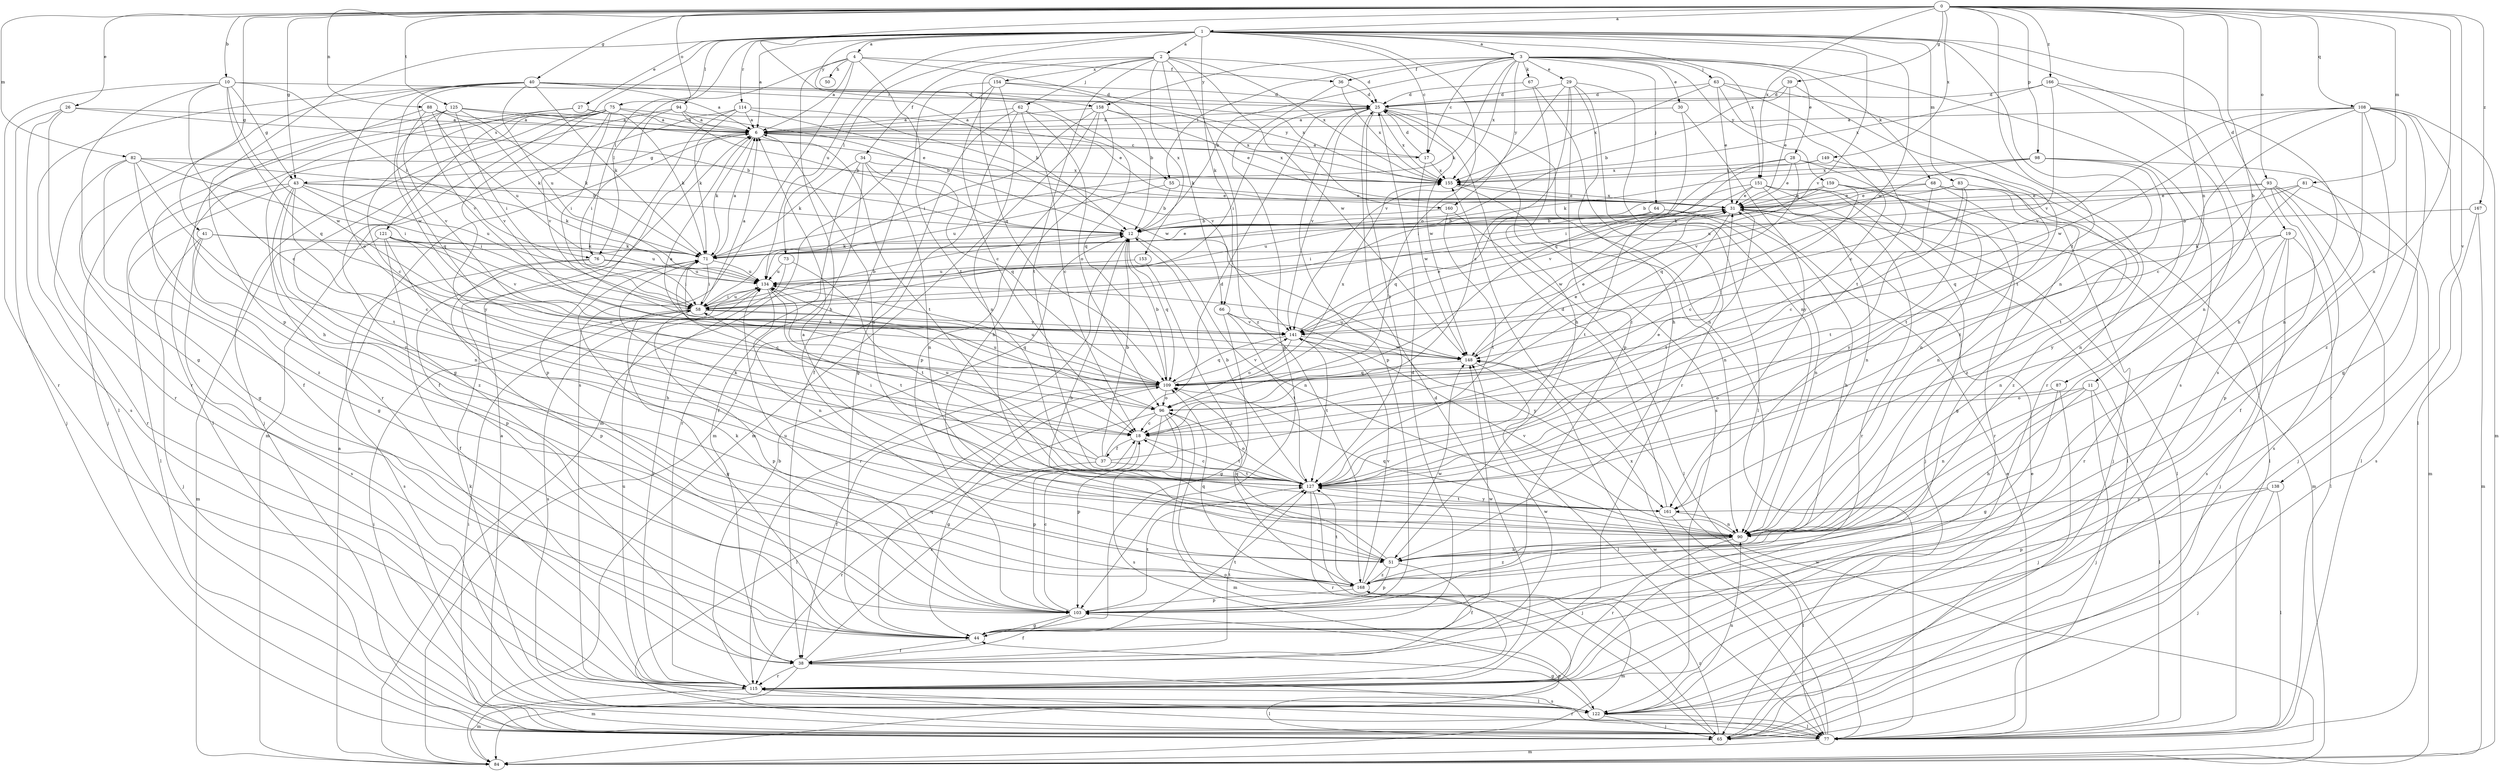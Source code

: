 strict digraph  {
0;
1;
2;
3;
4;
6;
10;
11;
12;
17;
18;
19;
25;
26;
27;
28;
29;
30;
31;
34;
36;
37;
38;
39;
40;
41;
43;
44;
50;
51;
55;
58;
62;
63;
64;
65;
66;
67;
68;
71;
73;
75;
76;
77;
81;
82;
83;
84;
87;
88;
90;
93;
94;
96;
98;
103;
108;
109;
114;
115;
121;
122;
125;
127;
134;
138;
141;
148;
149;
151;
153;
154;
155;
158;
159;
160;
161;
166;
167;
168;
0 -> 1  [label=a];
0 -> 10  [label=b];
0 -> 11  [label=b];
0 -> 26  [label=e];
0 -> 39  [label=g];
0 -> 40  [label=g];
0 -> 41  [label=g];
0 -> 43  [label=g];
0 -> 55  [label=i];
0 -> 81  [label=m];
0 -> 82  [label=m];
0 -> 87  [label=n];
0 -> 88  [label=n];
0 -> 90  [label=n];
0 -> 93  [label=o];
0 -> 94  [label=o];
0 -> 98  [label=p];
0 -> 108  [label=q];
0 -> 125  [label=t];
0 -> 127  [label=t];
0 -> 138  [label=v];
0 -> 149  [label=x];
0 -> 151  [label=x];
0 -> 166  [label=z];
0 -> 167  [label=z];
1 -> 2  [label=a];
1 -> 3  [label=a];
1 -> 4  [label=a];
1 -> 6  [label=a];
1 -> 17  [label=c];
1 -> 19  [label=d];
1 -> 27  [label=e];
1 -> 66  [label=k];
1 -> 73  [label=l];
1 -> 75  [label=l];
1 -> 76  [label=l];
1 -> 83  [label=m];
1 -> 90  [label=n];
1 -> 96  [label=o];
1 -> 103  [label=p];
1 -> 114  [label=r];
1 -> 121  [label=s];
1 -> 122  [label=s];
1 -> 134  [label=u];
1 -> 141  [label=v];
1 -> 148  [label=w];
1 -> 151  [label=x];
1 -> 158  [label=y];
2 -> 25  [label=d];
2 -> 34  [label=f];
2 -> 62  [label=j];
2 -> 66  [label=k];
2 -> 109  [label=q];
2 -> 127  [label=t];
2 -> 148  [label=w];
2 -> 153  [label=x];
2 -> 154  [label=x];
2 -> 155  [label=x];
2 -> 168  [label=z];
3 -> 12  [label=b];
3 -> 17  [label=c];
3 -> 28  [label=e];
3 -> 29  [label=e];
3 -> 30  [label=e];
3 -> 36  [label=f];
3 -> 55  [label=i];
3 -> 63  [label=j];
3 -> 64  [label=j];
3 -> 67  [label=k];
3 -> 68  [label=k];
3 -> 71  [label=k];
3 -> 122  [label=s];
3 -> 155  [label=x];
3 -> 158  [label=y];
3 -> 159  [label=y];
3 -> 160  [label=y];
4 -> 6  [label=a];
4 -> 36  [label=f];
4 -> 50  [label=h];
4 -> 51  [label=h];
4 -> 76  [label=l];
4 -> 122  [label=s];
4 -> 127  [label=t];
4 -> 160  [label=y];
6 -> 17  [label=c];
6 -> 43  [label=g];
6 -> 71  [label=k];
6 -> 103  [label=p];
6 -> 127  [label=t];
6 -> 155  [label=x];
10 -> 18  [label=c];
10 -> 25  [label=d];
10 -> 43  [label=g];
10 -> 44  [label=g];
10 -> 76  [label=l];
10 -> 109  [label=q];
10 -> 115  [label=r];
10 -> 148  [label=w];
11 -> 51  [label=h];
11 -> 65  [label=j];
11 -> 77  [label=l];
11 -> 90  [label=n];
11 -> 96  [label=o];
12 -> 71  [label=k];
12 -> 90  [label=n];
12 -> 109  [label=q];
12 -> 115  [label=r];
17 -> 6  [label=a];
17 -> 25  [label=d];
17 -> 148  [label=w];
17 -> 155  [label=x];
18 -> 37  [label=f];
18 -> 103  [label=p];
18 -> 127  [label=t];
19 -> 65  [label=j];
19 -> 71  [label=k];
19 -> 77  [label=l];
19 -> 90  [label=n];
19 -> 115  [label=r];
19 -> 122  [label=s];
25 -> 6  [label=a];
25 -> 58  [label=i];
25 -> 90  [label=n];
25 -> 103  [label=p];
25 -> 122  [label=s];
25 -> 127  [label=t];
25 -> 141  [label=v];
25 -> 148  [label=w];
25 -> 155  [label=x];
26 -> 6  [label=a];
26 -> 12  [label=b];
26 -> 65  [label=j];
26 -> 115  [label=r];
26 -> 122  [label=s];
27 -> 6  [label=a];
27 -> 18  [label=c];
27 -> 38  [label=f];
27 -> 71  [label=k];
28 -> 31  [label=e];
28 -> 58  [label=i];
28 -> 90  [label=n];
28 -> 109  [label=q];
28 -> 155  [label=x];
28 -> 168  [label=z];
29 -> 18  [label=c];
29 -> 25  [label=d];
29 -> 51  [label=h];
29 -> 77  [label=l];
29 -> 90  [label=n];
29 -> 103  [label=p];
29 -> 141  [label=v];
30 -> 6  [label=a];
30 -> 109  [label=q];
30 -> 161  [label=y];
31 -> 12  [label=b];
31 -> 18  [label=c];
31 -> 58  [label=i];
31 -> 77  [label=l];
31 -> 84  [label=m];
31 -> 127  [label=t];
31 -> 148  [label=w];
31 -> 155  [label=x];
34 -> 38  [label=f];
34 -> 71  [label=k];
34 -> 90  [label=n];
34 -> 109  [label=q];
34 -> 115  [label=r];
34 -> 155  [label=x];
36 -> 25  [label=d];
36 -> 103  [label=p];
36 -> 155  [label=x];
37 -> 12  [label=b];
37 -> 25  [label=d];
37 -> 31  [label=e];
37 -> 58  [label=i];
37 -> 115  [label=r];
37 -> 127  [label=t];
37 -> 134  [label=u];
38 -> 18  [label=c];
38 -> 77  [label=l];
38 -> 84  [label=m];
38 -> 115  [label=r];
38 -> 127  [label=t];
38 -> 148  [label=w];
39 -> 12  [label=b];
39 -> 25  [label=d];
39 -> 31  [label=e];
39 -> 127  [label=t];
40 -> 6  [label=a];
40 -> 12  [label=b];
40 -> 25  [label=d];
40 -> 71  [label=k];
40 -> 77  [label=l];
40 -> 96  [label=o];
40 -> 115  [label=r];
40 -> 134  [label=u];
40 -> 141  [label=v];
40 -> 148  [label=w];
40 -> 155  [label=x];
41 -> 65  [label=j];
41 -> 71  [label=k];
41 -> 103  [label=p];
41 -> 122  [label=s];
41 -> 134  [label=u];
43 -> 18  [label=c];
43 -> 31  [label=e];
43 -> 44  [label=g];
43 -> 58  [label=i];
43 -> 71  [label=k];
43 -> 77  [label=l];
43 -> 90  [label=n];
43 -> 134  [label=u];
43 -> 168  [label=z];
44 -> 25  [label=d];
44 -> 38  [label=f];
44 -> 109  [label=q];
44 -> 127  [label=t];
44 -> 148  [label=w];
51 -> 12  [label=b];
51 -> 38  [label=f];
51 -> 103  [label=p];
51 -> 109  [label=q];
51 -> 168  [label=z];
55 -> 12  [label=b];
55 -> 31  [label=e];
55 -> 134  [label=u];
58 -> 6  [label=a];
58 -> 12  [label=b];
58 -> 44  [label=g];
58 -> 103  [label=p];
58 -> 109  [label=q];
58 -> 134  [label=u];
58 -> 141  [label=v];
62 -> 6  [label=a];
62 -> 18  [label=c];
62 -> 44  [label=g];
62 -> 84  [label=m];
62 -> 96  [label=o];
62 -> 109  [label=q];
63 -> 18  [label=c];
63 -> 25  [label=d];
63 -> 31  [label=e];
63 -> 115  [label=r];
63 -> 127  [label=t];
63 -> 155  [label=x];
64 -> 12  [label=b];
64 -> 51  [label=h];
64 -> 90  [label=n];
64 -> 134  [label=u];
65 -> 31  [label=e];
65 -> 58  [label=i];
65 -> 96  [label=o];
65 -> 103  [label=p];
65 -> 168  [label=z];
66 -> 44  [label=g];
66 -> 127  [label=t];
66 -> 141  [label=v];
66 -> 161  [label=y];
67 -> 25  [label=d];
67 -> 51  [label=h];
67 -> 115  [label=r];
68 -> 12  [label=b];
68 -> 31  [label=e];
68 -> 44  [label=g];
68 -> 77  [label=l];
68 -> 90  [label=n];
68 -> 127  [label=t];
71 -> 6  [label=a];
71 -> 18  [label=c];
71 -> 31  [label=e];
71 -> 58  [label=i];
71 -> 134  [label=u];
73 -> 115  [label=r];
73 -> 127  [label=t];
73 -> 134  [label=u];
75 -> 6  [label=a];
75 -> 12  [label=b];
75 -> 44  [label=g];
75 -> 58  [label=i];
75 -> 65  [label=j];
75 -> 77  [label=l];
75 -> 115  [label=r];
75 -> 141  [label=v];
75 -> 161  [label=y];
76 -> 58  [label=i];
76 -> 103  [label=p];
76 -> 122  [label=s];
76 -> 134  [label=u];
77 -> 6  [label=a];
77 -> 31  [label=e];
77 -> 58  [label=i];
77 -> 84  [label=m];
77 -> 115  [label=r];
77 -> 148  [label=w];
77 -> 155  [label=x];
81 -> 31  [label=e];
81 -> 84  [label=m];
81 -> 109  [label=q];
81 -> 161  [label=y];
82 -> 12  [label=b];
82 -> 44  [label=g];
82 -> 58  [label=i];
82 -> 115  [label=r];
82 -> 127  [label=t];
82 -> 155  [label=x];
82 -> 168  [label=z];
83 -> 18  [label=c];
83 -> 31  [label=e];
83 -> 71  [label=k];
83 -> 161  [label=y];
83 -> 168  [label=z];
84 -> 6  [label=a];
84 -> 148  [label=w];
87 -> 44  [label=g];
87 -> 65  [label=j];
87 -> 96  [label=o];
88 -> 6  [label=a];
88 -> 51  [label=h];
88 -> 71  [label=k];
88 -> 134  [label=u];
88 -> 141  [label=v];
90 -> 6  [label=a];
90 -> 51  [label=h];
90 -> 109  [label=q];
90 -> 115  [label=r];
90 -> 141  [label=v];
90 -> 168  [label=z];
93 -> 31  [label=e];
93 -> 65  [label=j];
93 -> 77  [label=l];
93 -> 103  [label=p];
93 -> 122  [label=s];
93 -> 127  [label=t];
93 -> 134  [label=u];
94 -> 6  [label=a];
94 -> 12  [label=b];
94 -> 31  [label=e];
94 -> 58  [label=i];
94 -> 168  [label=z];
96 -> 18  [label=c];
96 -> 44  [label=g];
96 -> 84  [label=m];
96 -> 103  [label=p];
96 -> 122  [label=s];
96 -> 134  [label=u];
98 -> 38  [label=f];
98 -> 71  [label=k];
98 -> 90  [label=n];
98 -> 127  [label=t];
98 -> 141  [label=v];
98 -> 155  [label=x];
103 -> 18  [label=c];
103 -> 38  [label=f];
103 -> 44  [label=g];
103 -> 71  [label=k];
103 -> 127  [label=t];
108 -> 6  [label=a];
108 -> 18  [label=c];
108 -> 44  [label=g];
108 -> 77  [label=l];
108 -> 84  [label=m];
108 -> 90  [label=n];
108 -> 115  [label=r];
108 -> 141  [label=v];
108 -> 148  [label=w];
108 -> 168  [label=z];
109 -> 6  [label=a];
109 -> 12  [label=b];
109 -> 31  [label=e];
109 -> 38  [label=f];
109 -> 71  [label=k];
109 -> 77  [label=l];
109 -> 96  [label=o];
109 -> 134  [label=u];
109 -> 141  [label=v];
109 -> 155  [label=x];
114 -> 6  [label=a];
114 -> 38  [label=f];
114 -> 71  [label=k];
114 -> 84  [label=m];
114 -> 141  [label=v];
114 -> 148  [label=w];
115 -> 12  [label=b];
115 -> 25  [label=d];
115 -> 77  [label=l];
115 -> 84  [label=m];
115 -> 122  [label=s];
115 -> 134  [label=u];
121 -> 38  [label=f];
121 -> 51  [label=h];
121 -> 71  [label=k];
121 -> 84  [label=m];
121 -> 96  [label=o];
121 -> 141  [label=v];
122 -> 44  [label=g];
122 -> 65  [label=j];
122 -> 71  [label=k];
122 -> 77  [label=l];
122 -> 90  [label=n];
125 -> 6  [label=a];
125 -> 31  [label=e];
125 -> 58  [label=i];
125 -> 65  [label=j];
125 -> 71  [label=k];
125 -> 109  [label=q];
125 -> 141  [label=v];
127 -> 12  [label=b];
127 -> 18  [label=c];
127 -> 65  [label=j];
127 -> 71  [label=k];
127 -> 96  [label=o];
127 -> 115  [label=r];
127 -> 161  [label=y];
134 -> 58  [label=i];
134 -> 90  [label=n];
134 -> 122  [label=s];
134 -> 127  [label=t];
138 -> 65  [label=j];
138 -> 77  [label=l];
138 -> 103  [label=p];
138 -> 161  [label=y];
141 -> 31  [label=e];
141 -> 96  [label=o];
141 -> 109  [label=q];
141 -> 127  [label=t];
141 -> 148  [label=w];
148 -> 31  [label=e];
148 -> 77  [label=l];
148 -> 109  [label=q];
148 -> 134  [label=u];
149 -> 58  [label=i];
149 -> 127  [label=t];
149 -> 155  [label=x];
151 -> 31  [label=e];
151 -> 65  [label=j];
151 -> 77  [label=l];
151 -> 90  [label=n];
151 -> 109  [label=q];
151 -> 115  [label=r];
151 -> 127  [label=t];
153 -> 134  [label=u];
153 -> 168  [label=z];
154 -> 12  [label=b];
154 -> 18  [label=c];
154 -> 25  [label=d];
154 -> 38  [label=f];
154 -> 84  [label=m];
154 -> 90  [label=n];
155 -> 31  [label=e];
155 -> 90  [label=n];
158 -> 6  [label=a];
158 -> 31  [label=e];
158 -> 51  [label=h];
158 -> 58  [label=i];
158 -> 84  [label=m];
158 -> 103  [label=p];
158 -> 155  [label=x];
159 -> 18  [label=c];
159 -> 31  [label=e];
159 -> 65  [label=j];
159 -> 115  [label=r];
159 -> 141  [label=v];
160 -> 12  [label=b];
160 -> 77  [label=l];
160 -> 127  [label=t];
161 -> 6  [label=a];
161 -> 25  [label=d];
161 -> 77  [label=l];
161 -> 90  [label=n];
161 -> 127  [label=t];
166 -> 25  [label=d];
166 -> 51  [label=h];
166 -> 90  [label=n];
166 -> 141  [label=v];
166 -> 155  [label=x];
167 -> 12  [label=b];
167 -> 84  [label=m];
167 -> 122  [label=s];
168 -> 84  [label=m];
168 -> 103  [label=p];
168 -> 109  [label=q];
168 -> 127  [label=t];
168 -> 134  [label=u];
168 -> 141  [label=v];
168 -> 148  [label=w];
}
